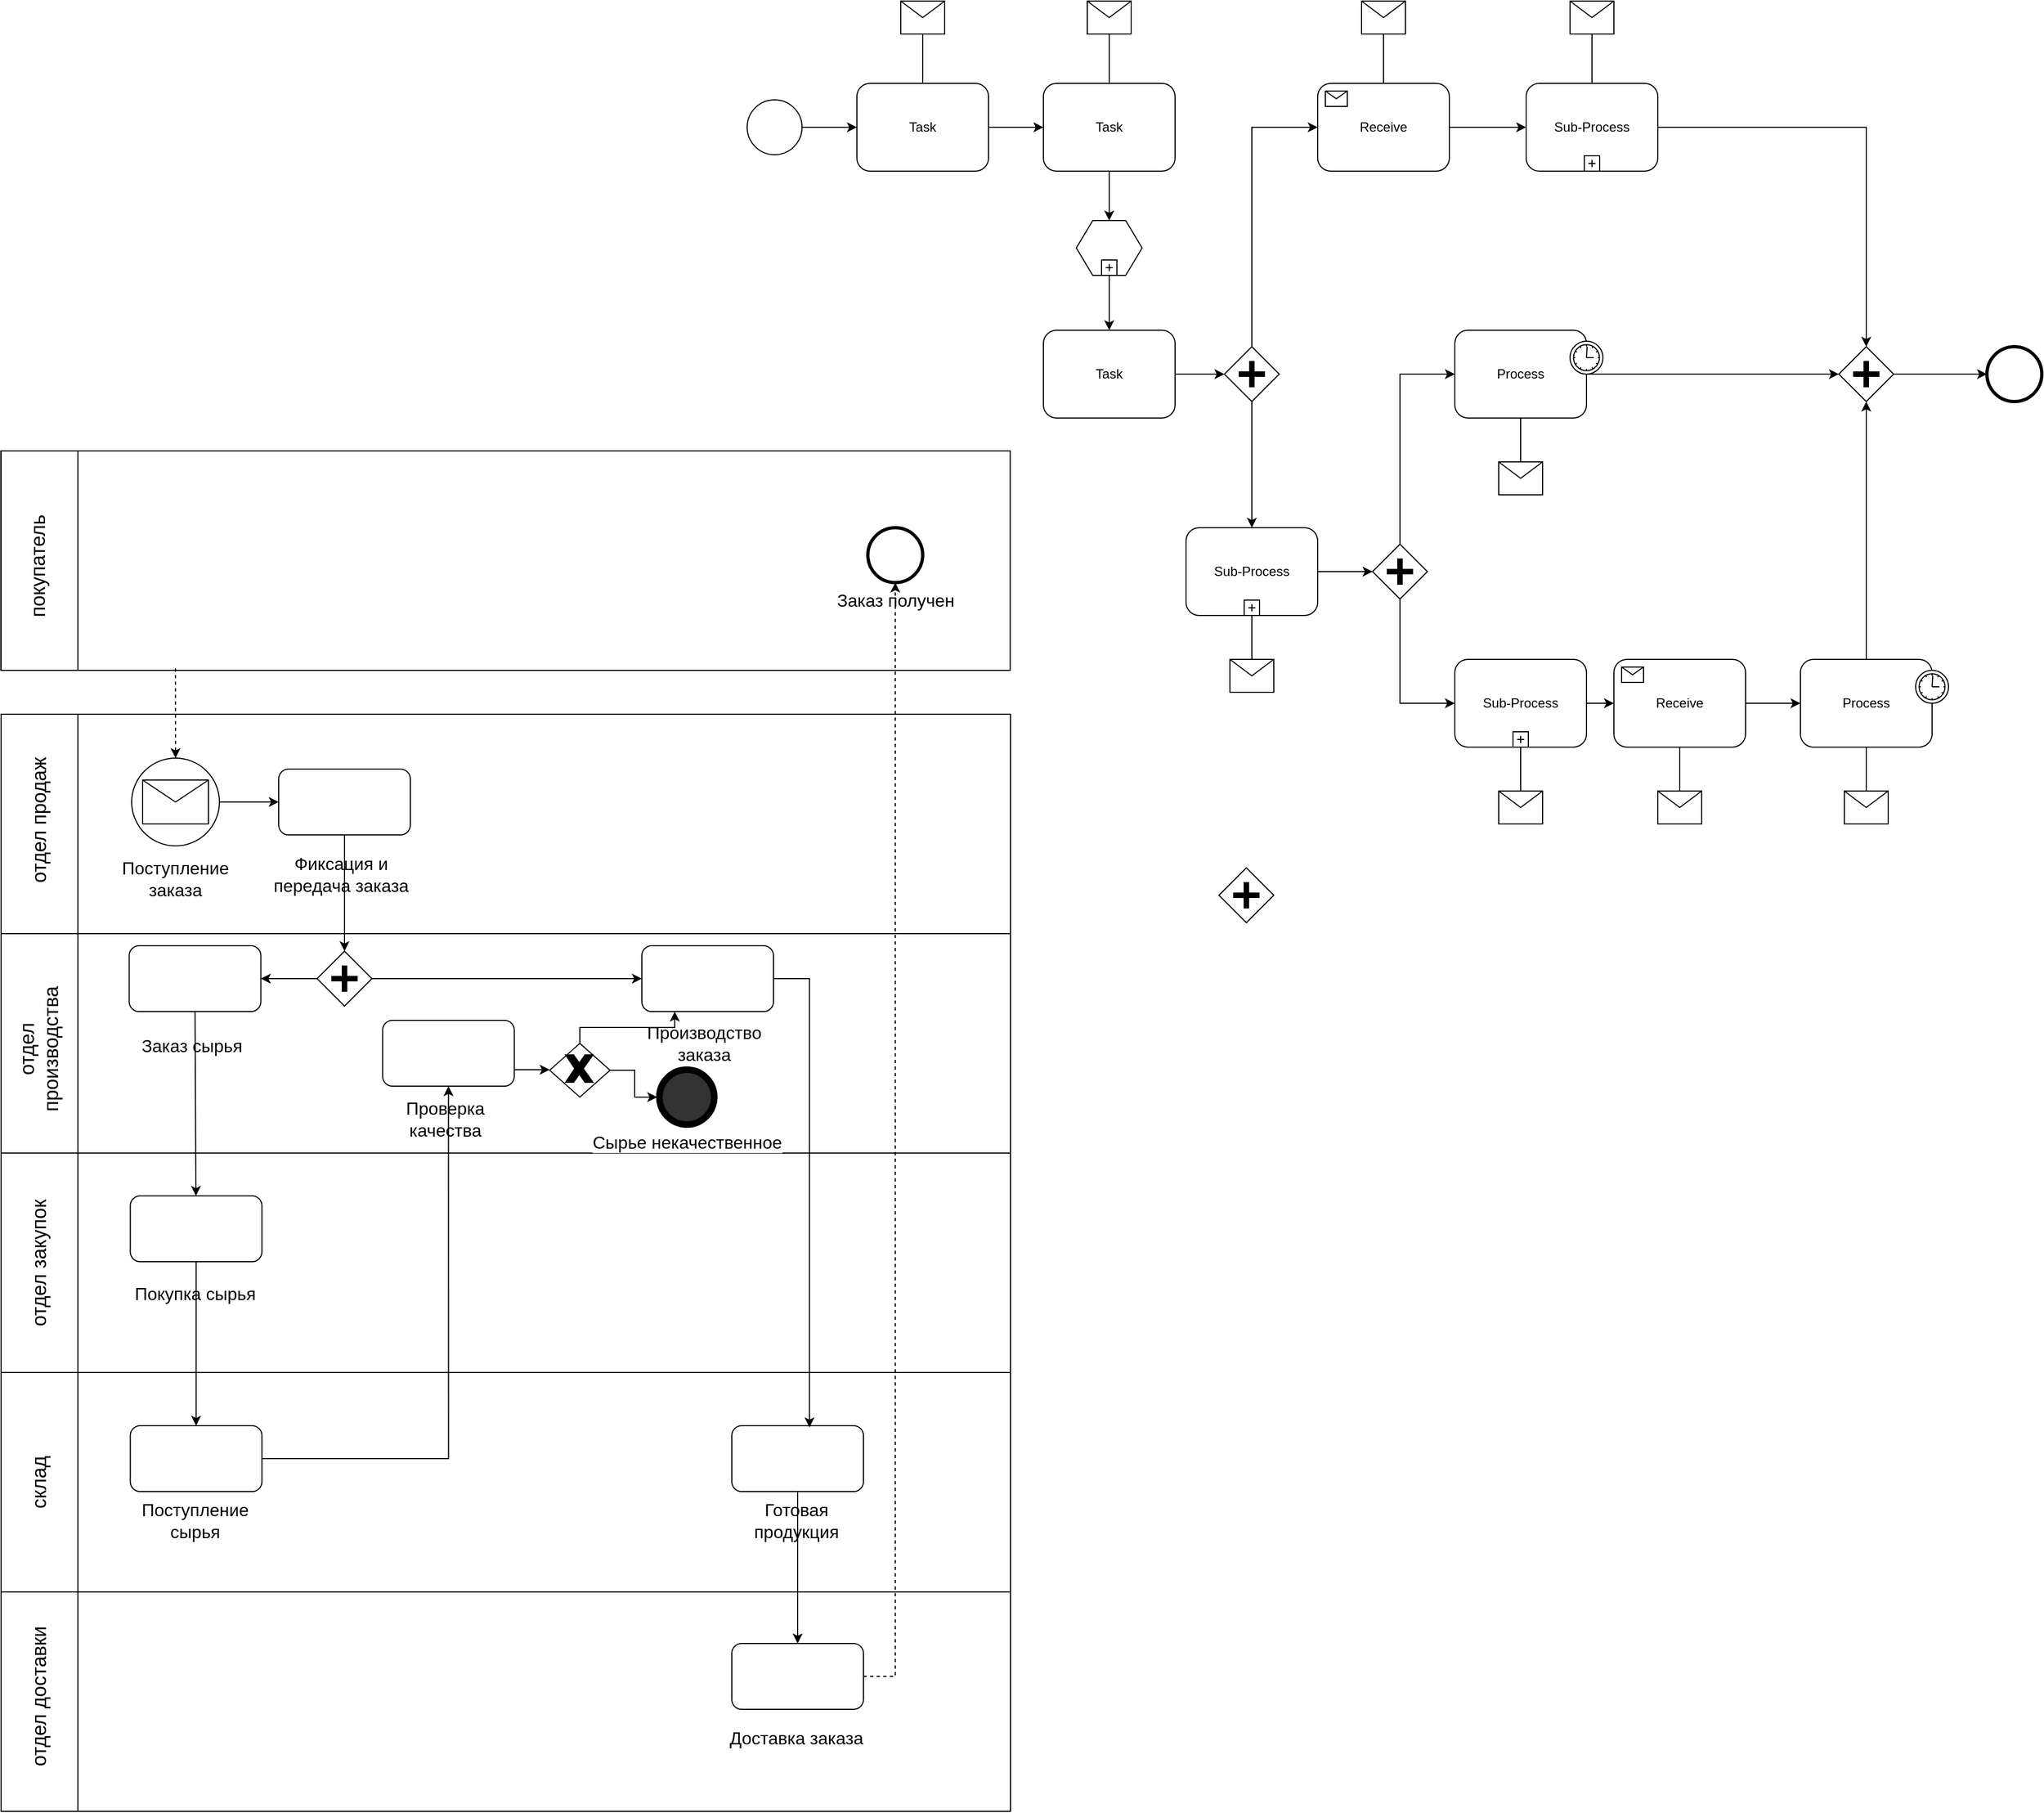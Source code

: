 <mxfile version="26.1.1">
  <diagram name="Page-1" id="2a216829-ef6e-dabb-86c1-c78162f3ba2b">
    <mxGraphModel dx="2703" dy="2720" grid="1" gridSize="10" guides="1" tooltips="1" connect="1" arrows="1" fold="1" page="1" pageScale="1" pageWidth="850" pageHeight="1100" background="none" math="0" shadow="0">
      <root>
        <mxCell id="0" />
        <mxCell id="1" parent="0" />
        <mxCell id="BIYnzHu_BPjNvNs5od56-1" value="" style="rounded=0;whiteSpace=wrap;html=1;perimeterSpacing=0;strokeWidth=1;fillColor=none;" vertex="1" parent="1">
          <mxGeometry x="80" y="240" width="920" height="200" as="geometry" />
        </mxCell>
        <mxCell id="BIYnzHu_BPjNvNs5od56-6" value="" style="rounded=0;whiteSpace=wrap;html=1;perimeterSpacing=0;strokeWidth=1;fillColor=none;" vertex="1" parent="1">
          <mxGeometry x="80" y="40" width="920" height="200" as="geometry" />
        </mxCell>
        <mxCell id="7a84cebc1def654-1" value="" style="shape=mxgraph.bpmn.shape;html=1;verticalLabelPosition=bottom;labelBackgroundColor=#ffffff;verticalAlign=top;perimeter=ellipsePerimeter;outline=standard;symbol=general;" parent="1" vertex="1">
          <mxGeometry x="760" y="-520" width="50" height="50" as="geometry" />
        </mxCell>
        <mxCell id="7a84cebc1def654-2" value="Task" style="shape=ext;rounded=1;html=1;whiteSpace=wrap;" parent="1" vertex="1">
          <mxGeometry x="860" y="-535" width="120" height="80" as="geometry" />
        </mxCell>
        <mxCell id="7a84cebc1def654-3" value="Task" style="shape=ext;rounded=1;html=1;whiteSpace=wrap;" parent="1" vertex="1">
          <mxGeometry x="1030" y="-535" width="120" height="80" as="geometry" />
        </mxCell>
        <mxCell id="7a84cebc1def654-4" value="" style="shape=message;whiteSpace=wrap;html=1;" parent="1" vertex="1">
          <mxGeometry x="900" y="-610" width="40" height="30" as="geometry" />
        </mxCell>
        <mxCell id="7a84cebc1def654-5" value="" style="shape=message;whiteSpace=wrap;html=1;" parent="1" vertex="1">
          <mxGeometry x="1070" y="-610" width="40" height="30" as="geometry" />
        </mxCell>
        <mxCell id="7a84cebc1def654-6" value="" style="shape=hexagon;whiteSpace=wrap;html=1;perimeter=hexagonPerimeter;" parent="1" vertex="1">
          <mxGeometry x="1060" y="-410" width="60" height="50" as="geometry" />
        </mxCell>
        <mxCell id="7a84cebc1def654-7" value="" style="html=1;shape=plus;" parent="7a84cebc1def654-6" vertex="1">
          <mxGeometry x="0.5" y="1" width="14" height="14" relative="1" as="geometry">
            <mxPoint x="-7" y="-14" as="offset" />
          </mxGeometry>
        </mxCell>
        <mxCell id="7a84cebc1def654-8" value="Task" style="shape=ext;rounded=1;html=1;whiteSpace=wrap;" parent="1" vertex="1">
          <mxGeometry x="1030" y="-310" width="120" height="80" as="geometry" />
        </mxCell>
        <mxCell id="7a84cebc1def654-9" value="" style="shape=mxgraph.bpmn.shape;html=1;verticalLabelPosition=bottom;labelBackgroundColor=#ffffff;verticalAlign=top;perimeter=rhombusPerimeter;background=gateway;outline=none;symbol=parallelGw;" parent="1" vertex="1">
          <mxGeometry x="1195" y="-295" width="50" height="50" as="geometry" />
        </mxCell>
        <mxCell id="7a84cebc1def654-12" value="Sub-Process" style="html=1;whiteSpace=wrap;rounded=1;" parent="1" vertex="1">
          <mxGeometry x="1470" y="-535" width="120" height="80" as="geometry" />
        </mxCell>
        <mxCell id="7a84cebc1def654-13" value="" style="html=1;shape=plus;" parent="7a84cebc1def654-12" vertex="1">
          <mxGeometry x="0.5" y="1" width="14" height="14" relative="1" as="geometry">
            <mxPoint x="-7" y="-14" as="offset" />
          </mxGeometry>
        </mxCell>
        <mxCell id="7a84cebc1def654-14" value="Receive" style="html=1;whiteSpace=wrap;rounded=1;" parent="1" vertex="1">
          <mxGeometry x="1280" y="-535" width="120" height="80" as="geometry" />
        </mxCell>
        <mxCell id="7a84cebc1def654-15" value="" style="html=1;shape=message;" parent="7a84cebc1def654-14" vertex="1">
          <mxGeometry width="20" height="14" relative="1" as="geometry">
            <mxPoint x="7" y="7" as="offset" />
          </mxGeometry>
        </mxCell>
        <mxCell id="7a84cebc1def654-16" value="Process" style="html=1;whiteSpace=wrap;rounded=1;" parent="1" vertex="1">
          <mxGeometry x="1405" y="-310" width="120" height="80" as="geometry" />
        </mxCell>
        <mxCell id="7a84cebc1def654-17" value="" style="shape=mxgraph.bpmn.timer_start;perimeter=ellipsePerimeter;html=1;labelPosition=right;labelBackgroundColor=#ffffff;align=left;" parent="7a84cebc1def654-16" vertex="1">
          <mxGeometry x="1" width="30" height="30" relative="1" as="geometry">
            <mxPoint x="-15" y="10" as="offset" />
          </mxGeometry>
        </mxCell>
        <mxCell id="7a84cebc1def654-18" value="Process" style="html=1;whiteSpace=wrap;rounded=1;" parent="1" vertex="1">
          <mxGeometry x="1720" y="-10" width="120" height="80" as="geometry" />
        </mxCell>
        <mxCell id="7a84cebc1def654-19" value="" style="shape=mxgraph.bpmn.timer_start;perimeter=ellipsePerimeter;html=1;labelPosition=right;labelBackgroundColor=#ffffff;align=left;" parent="7a84cebc1def654-18" vertex="1">
          <mxGeometry x="1" width="30" height="30" relative="1" as="geometry">
            <mxPoint x="-15" y="10" as="offset" />
          </mxGeometry>
        </mxCell>
        <mxCell id="7a84cebc1def654-20" value="Receive" style="html=1;whiteSpace=wrap;rounded=1;" parent="1" vertex="1">
          <mxGeometry x="1550" y="-10" width="120" height="80" as="geometry" />
        </mxCell>
        <mxCell id="7a84cebc1def654-21" value="" style="html=1;shape=message;" parent="7a84cebc1def654-20" vertex="1">
          <mxGeometry width="20" height="14" relative="1" as="geometry">
            <mxPoint x="7" y="7" as="offset" />
          </mxGeometry>
        </mxCell>
        <mxCell id="7a84cebc1def654-22" value="Sub-Process" style="html=1;whiteSpace=wrap;rounded=1;" parent="1" vertex="1">
          <mxGeometry x="1405" y="-10" width="120" height="80" as="geometry" />
        </mxCell>
        <mxCell id="7a84cebc1def654-23" value="" style="html=1;shape=plus;" parent="7a84cebc1def654-22" vertex="1">
          <mxGeometry x="0.5" y="1" width="14" height="14" relative="1" as="geometry">
            <mxPoint x="-7" y="-14" as="offset" />
          </mxGeometry>
        </mxCell>
        <mxCell id="7a84cebc1def654-24" value="" style="shape=mxgraph.bpmn.shape;html=1;verticalLabelPosition=bottom;labelBackgroundColor=#ffffff;verticalAlign=top;perimeter=rhombusPerimeter;background=gateway;outline=none;symbol=parallelGw;" parent="1" vertex="1">
          <mxGeometry x="1755" y="-295" width="50" height="50" as="geometry" />
        </mxCell>
        <mxCell id="7a84cebc1def654-26" value="" style="shape=mxgraph.bpmn.shape;html=1;verticalLabelPosition=bottom;labelBackgroundColor=#ffffff;verticalAlign=top;perimeter=ellipsePerimeter;outline=end;symbol=general;" parent="1" vertex="1">
          <mxGeometry x="1890" y="-295.0" width="50" height="50" as="geometry" />
        </mxCell>
        <mxCell id="7a84cebc1def654-27" value="" style="shape=message;whiteSpace=wrap;html=1;" parent="1" vertex="1">
          <mxGeometry x="1320" y="-610" width="40" height="30" as="geometry" />
        </mxCell>
        <mxCell id="7a84cebc1def654-28" value="" style="shape=message;whiteSpace=wrap;html=1;" parent="1" vertex="1">
          <mxGeometry x="1510" y="-610" width="40" height="30" as="geometry" />
        </mxCell>
        <mxCell id="7a84cebc1def654-29" value="Sub-Process" style="html=1;whiteSpace=wrap;rounded=1;" parent="1" vertex="1">
          <mxGeometry x="1160" y="-130" width="120" height="80" as="geometry" />
        </mxCell>
        <mxCell id="7a84cebc1def654-30" value="" style="html=1;shape=plus;" parent="7a84cebc1def654-29" vertex="1">
          <mxGeometry x="0.5" y="1" width="14" height="14" relative="1" as="geometry">
            <mxPoint x="-7" y="-14" as="offset" />
          </mxGeometry>
        </mxCell>
        <mxCell id="7a84cebc1def654-31" value="" style="shape=message;whiteSpace=wrap;html=1;" parent="1" vertex="1">
          <mxGeometry x="1200" y="-10" width="40" height="30" as="geometry" />
        </mxCell>
        <mxCell id="7a84cebc1def654-32" value="" style="shape=message;whiteSpace=wrap;html=1;" parent="1" vertex="1">
          <mxGeometry x="1590" y="110" width="40" height="30" as="geometry" />
        </mxCell>
        <mxCell id="7a84cebc1def654-33" value="" style="shape=message;whiteSpace=wrap;html=1;" parent="1" vertex="1">
          <mxGeometry x="1760" y="110" width="40" height="30" as="geometry" />
        </mxCell>
        <mxCell id="7a84cebc1def654-34" value="" style="shape=message;whiteSpace=wrap;html=1;" parent="1" vertex="1">
          <mxGeometry x="1445" y="110" width="40" height="30" as="geometry" />
        </mxCell>
        <mxCell id="7a84cebc1def654-35" value="" style="shape=message;whiteSpace=wrap;html=1;" parent="1" vertex="1">
          <mxGeometry x="1445" y="-190" width="40" height="30" as="geometry" />
        </mxCell>
        <mxCell id="7a84cebc1def654-36" style="edgeStyle=orthogonalEdgeStyle;rounded=0;html=1;jettySize=auto;orthogonalLoop=1;" parent="1" source="7a84cebc1def654-1" target="7a84cebc1def654-2" edge="1">
          <mxGeometry relative="1" as="geometry" />
        </mxCell>
        <mxCell id="7a84cebc1def654-37" style="edgeStyle=orthogonalEdgeStyle;rounded=0;html=1;jettySize=auto;orthogonalLoop=1;endArrow=none;endFill=0;" parent="1" source="7a84cebc1def654-4" target="7a84cebc1def654-2" edge="1">
          <mxGeometry relative="1" as="geometry" />
        </mxCell>
        <mxCell id="7a84cebc1def654-38" style="edgeStyle=orthogonalEdgeStyle;rounded=0;html=1;jettySize=auto;orthogonalLoop=1;endArrow=none;endFill=0;" parent="1" source="7a84cebc1def654-5" target="7a84cebc1def654-3" edge="1">
          <mxGeometry relative="1" as="geometry" />
        </mxCell>
        <mxCell id="7a84cebc1def654-39" style="edgeStyle=orthogonalEdgeStyle;rounded=0;html=1;jettySize=auto;orthogonalLoop=1;" parent="1" source="7a84cebc1def654-2" target="7a84cebc1def654-3" edge="1">
          <mxGeometry relative="1" as="geometry" />
        </mxCell>
        <mxCell id="7a84cebc1def654-40" style="edgeStyle=orthogonalEdgeStyle;rounded=0;html=1;jettySize=auto;orthogonalLoop=1;" parent="1" source="7a84cebc1def654-14" target="7a84cebc1def654-12" edge="1">
          <mxGeometry relative="1" as="geometry" />
        </mxCell>
        <mxCell id="7a84cebc1def654-41" style="edgeStyle=orthogonalEdgeStyle;rounded=0;html=1;jettySize=auto;orthogonalLoop=1;endArrow=none;endFill=0;" parent="1" source="7a84cebc1def654-27" target="7a84cebc1def654-14" edge="1">
          <mxGeometry relative="1" as="geometry" />
        </mxCell>
        <mxCell id="7a84cebc1def654-42" style="edgeStyle=orthogonalEdgeStyle;rounded=0;html=1;jettySize=auto;orthogonalLoop=1;endArrow=none;endFill=0;" parent="1" source="7a84cebc1def654-28" target="7a84cebc1def654-12" edge="1">
          <mxGeometry relative="1" as="geometry" />
        </mxCell>
        <mxCell id="7a84cebc1def654-43" style="edgeStyle=orthogonalEdgeStyle;rounded=0;html=1;jettySize=auto;orthogonalLoop=1;" parent="1" source="7a84cebc1def654-12" target="7a84cebc1def654-24" edge="1">
          <mxGeometry relative="1" as="geometry">
            <mxPoint x="1790.0" y="-310" as="targetPoint" />
            <Array as="points">
              <mxPoint x="1780" y="-495" />
            </Array>
          </mxGeometry>
        </mxCell>
        <mxCell id="7a84cebc1def654-44" style="edgeStyle=orthogonalEdgeStyle;rounded=0;html=1;jettySize=auto;orthogonalLoop=1;" parent="1" source="7a84cebc1def654-16" target="7a84cebc1def654-24" edge="1">
          <mxGeometry relative="1" as="geometry" />
        </mxCell>
        <mxCell id="7a84cebc1def654-45" style="edgeStyle=orthogonalEdgeStyle;rounded=0;html=1;jettySize=auto;orthogonalLoop=1;" parent="1" source="7a84cebc1def654-18" target="7a84cebc1def654-24" edge="1">
          <mxGeometry relative="1" as="geometry" />
        </mxCell>
        <mxCell id="7a84cebc1def654-46" style="edgeStyle=orthogonalEdgeStyle;rounded=0;html=1;jettySize=auto;orthogonalLoop=1;" parent="1" source="7a84cebc1def654-24" target="7a84cebc1def654-26" edge="1">
          <mxGeometry relative="1" as="geometry" />
        </mxCell>
        <mxCell id="7a84cebc1def654-47" style="edgeStyle=orthogonalEdgeStyle;rounded=0;html=1;jettySize=auto;orthogonalLoop=1;" parent="1" source="7a84cebc1def654-3" target="7a84cebc1def654-6" edge="1">
          <mxGeometry relative="1" as="geometry" />
        </mxCell>
        <mxCell id="7a84cebc1def654-48" style="edgeStyle=orthogonalEdgeStyle;rounded=0;html=1;jettySize=auto;orthogonalLoop=1;" parent="1" source="7a84cebc1def654-6" target="7a84cebc1def654-8" edge="1">
          <mxGeometry relative="1" as="geometry" />
        </mxCell>
        <mxCell id="7a84cebc1def654-49" style="edgeStyle=orthogonalEdgeStyle;rounded=0;html=1;jettySize=auto;orthogonalLoop=1;" parent="1" source="7a84cebc1def654-8" target="7a84cebc1def654-9" edge="1">
          <mxGeometry relative="1" as="geometry" />
        </mxCell>
        <mxCell id="7a84cebc1def654-50" style="edgeStyle=orthogonalEdgeStyle;rounded=0;html=1;jettySize=auto;orthogonalLoop=1;" parent="1" source="7a84cebc1def654-9" target="7a84cebc1def654-14" edge="1">
          <mxGeometry relative="1" as="geometry">
            <Array as="points">
              <mxPoint x="1220" y="-495" />
            </Array>
          </mxGeometry>
        </mxCell>
        <mxCell id="7a84cebc1def654-51" style="edgeStyle=orthogonalEdgeStyle;rounded=0;html=1;jettySize=auto;orthogonalLoop=1;" parent="1" source="7a84cebc1def654-9" target="7a84cebc1def654-29" edge="1">
          <mxGeometry relative="1" as="geometry" />
        </mxCell>
        <mxCell id="7a84cebc1def654-52" style="edgeStyle=orthogonalEdgeStyle;rounded=0;html=1;jettySize=auto;orthogonalLoop=1;endArrow=none;endFill=0;" parent="1" source="7a84cebc1def654-31" target="7a84cebc1def654-29" edge="1">
          <mxGeometry relative="1" as="geometry" />
        </mxCell>
        <mxCell id="7a84cebc1def654-53" value="" style="shape=mxgraph.bpmn.shape;html=1;verticalLabelPosition=bottom;labelBackgroundColor=#ffffff;verticalAlign=top;perimeter=rhombusPerimeter;background=gateway;outline=none;symbol=parallelGw;" parent="1" vertex="1">
          <mxGeometry x="1330" y="-115" width="50" height="50" as="geometry" />
        </mxCell>
        <mxCell id="7a84cebc1def654-54" style="edgeStyle=orthogonalEdgeStyle;rounded=0;html=1;jettySize=auto;orthogonalLoop=1;" parent="1" source="7a84cebc1def654-53" target="7a84cebc1def654-22" edge="1">
          <mxGeometry relative="1" as="geometry">
            <Array as="points">
              <mxPoint x="1355" y="30" />
            </Array>
          </mxGeometry>
        </mxCell>
        <mxCell id="7a84cebc1def654-55" style="edgeStyle=orthogonalEdgeStyle;rounded=0;html=1;jettySize=auto;orthogonalLoop=1;" parent="1" source="7a84cebc1def654-53" target="7a84cebc1def654-16" edge="1">
          <mxGeometry relative="1" as="geometry">
            <Array as="points">
              <mxPoint x="1355" y="-270" />
            </Array>
          </mxGeometry>
        </mxCell>
        <mxCell id="7a84cebc1def654-56" style="edgeStyle=orthogonalEdgeStyle;rounded=0;html=1;jettySize=auto;orthogonalLoop=1;endArrow=none;endFill=0;" parent="1" source="7a84cebc1def654-35" target="7a84cebc1def654-16" edge="1">
          <mxGeometry relative="1" as="geometry" />
        </mxCell>
        <mxCell id="7a84cebc1def654-58" style="edgeStyle=orthogonalEdgeStyle;rounded=0;html=1;jettySize=auto;orthogonalLoop=1;" parent="1" source="7a84cebc1def654-29" target="7a84cebc1def654-53" edge="1">
          <mxGeometry relative="1" as="geometry" />
        </mxCell>
        <mxCell id="7a84cebc1def654-59" style="edgeStyle=orthogonalEdgeStyle;rounded=0;html=1;jettySize=auto;orthogonalLoop=1;" parent="1" source="7a84cebc1def654-22" target="7a84cebc1def654-20" edge="1">
          <mxGeometry relative="1" as="geometry" />
        </mxCell>
        <mxCell id="7a84cebc1def654-60" style="edgeStyle=orthogonalEdgeStyle;rounded=0;html=1;jettySize=auto;orthogonalLoop=1;endArrow=none;endFill=0;" parent="1" source="7a84cebc1def654-34" target="7a84cebc1def654-22" edge="1">
          <mxGeometry relative="1" as="geometry" />
        </mxCell>
        <mxCell id="7a84cebc1def654-61" style="edgeStyle=orthogonalEdgeStyle;rounded=0;html=1;jettySize=auto;orthogonalLoop=1;endArrow=none;endFill=0;" parent="1" source="7a84cebc1def654-32" target="7a84cebc1def654-20" edge="1">
          <mxGeometry relative="1" as="geometry" />
        </mxCell>
        <mxCell id="7a84cebc1def654-63" style="edgeStyle=orthogonalEdgeStyle;rounded=0;html=1;jettySize=auto;orthogonalLoop=1;endArrow=none;endFill=0;" parent="1" source="7a84cebc1def654-33" target="7a84cebc1def654-18" edge="1">
          <mxGeometry relative="1" as="geometry" />
        </mxCell>
        <mxCell id="7a84cebc1def654-64" style="edgeStyle=orthogonalEdgeStyle;rounded=0;html=1;jettySize=auto;orthogonalLoop=1;" parent="1" source="7a84cebc1def654-20" target="7a84cebc1def654-18" edge="1">
          <mxGeometry relative="1" as="geometry" />
        </mxCell>
        <mxCell id="BIYnzHu_BPjNvNs5od56-3" value="" style="rounded=0;whiteSpace=wrap;html=1;perimeterSpacing=0;strokeWidth=1;fillColor=none;" vertex="1" parent="1">
          <mxGeometry x="80" y="440" width="920" height="200" as="geometry" />
        </mxCell>
        <mxCell id="BIYnzHu_BPjNvNs5od56-4" value="" style="rounded=0;whiteSpace=wrap;html=1;perimeterSpacing=0;strokeWidth=1;fillColor=none;" vertex="1" parent="1">
          <mxGeometry x="80" y="640" width="920" height="200" as="geometry" />
        </mxCell>
        <mxCell id="BIYnzHu_BPjNvNs5od56-5" value="" style="rounded=0;whiteSpace=wrap;html=1;perimeterSpacing=0;strokeWidth=1;fillColor=none;" vertex="1" parent="1">
          <mxGeometry x="80" y="840" width="920" height="200" as="geometry" />
        </mxCell>
        <mxCell id="BIYnzHu_BPjNvNs5od56-8" value="" style="rounded=0;whiteSpace=wrap;html=1;perimeterSpacing=0;strokeWidth=1;fillColor=none;" vertex="1" parent="1">
          <mxGeometry x="80" y="40" width="70" height="1000" as="geometry" />
        </mxCell>
        <mxCell id="BIYnzHu_BPjNvNs5od56-9" value="&lt;span style=&quot;font-family: Golos, Arial, sans-serif; font-size: 18px; text-align: left; background-color: rgb(255, 255, 255);&quot;&gt;отдел продаж&lt;/span&gt;" style="text;html=1;align=center;verticalAlign=middle;whiteSpace=wrap;rounded=0;rotation=270;" vertex="1" parent="1">
          <mxGeometry x="41.25" y="121.25" width="147.5" height="30" as="geometry" />
        </mxCell>
        <mxCell id="BIYnzHu_BPjNvNs5od56-10" value="&lt;span style=&quot;font-family: Golos, Arial, sans-serif; font-size: 18px; text-align: left; background-color: rgb(255, 255, 255);&quot;&gt;отдел производства&lt;/span&gt;" style="text;html=1;align=center;verticalAlign=middle;whiteSpace=wrap;rounded=0;rotation=270;" vertex="1" parent="1">
          <mxGeometry x="41.25" y="330" width="147.5" height="30" as="geometry" />
        </mxCell>
        <mxCell id="BIYnzHu_BPjNvNs5od56-11" value="&lt;span style=&quot;font-family: Golos, Arial, sans-serif; font-size: 18px; text-align: left; background-color: rgb(255, 255, 255);&quot;&gt;отдел закупок&lt;/span&gt;" style="text;html=1;align=center;verticalAlign=middle;whiteSpace=wrap;rounded=0;rotation=270;" vertex="1" parent="1">
          <mxGeometry x="41.25" y="525" width="147.5" height="30" as="geometry" />
        </mxCell>
        <mxCell id="BIYnzHu_BPjNvNs5od56-12" value="&lt;span style=&quot;font-family: Golos, Arial, sans-serif; font-size: 18px; text-align: left; background-color: rgb(255, 255, 255);&quot;&gt;склад&lt;/span&gt;" style="text;html=1;align=center;verticalAlign=middle;whiteSpace=wrap;rounded=0;rotation=270;" vertex="1" parent="1">
          <mxGeometry x="41.25" y="725" width="147.5" height="30" as="geometry" />
        </mxCell>
        <mxCell id="BIYnzHu_BPjNvNs5od56-13" value="&lt;span style=&quot;font-family: Golos, Arial, sans-serif; font-size: 18px; text-align: left; background-color: rgb(255, 255, 255);&quot;&gt;отдел доставки&lt;/span&gt;" style="text;html=1;align=center;verticalAlign=middle;whiteSpace=wrap;rounded=0;rotation=270;" vertex="1" parent="1">
          <mxGeometry x="41.25" y="920" width="147.5" height="30" as="geometry" />
        </mxCell>
        <mxCell id="BIYnzHu_BPjNvNs5od56-18" value="" style="group" vertex="1" connectable="0" parent="1">
          <mxGeometry x="199" y="80" width="80" height="80" as="geometry" />
        </mxCell>
        <mxCell id="BIYnzHu_BPjNvNs5od56-14" value="" style="shape=message;html=1;html=1;outlineConnect=0;labelPosition=center;verticalLabelPosition=bottom;align=center;verticalAlign=top;" vertex="1" parent="BIYnzHu_BPjNvNs5od56-18">
          <mxGeometry x="10" y="20" width="60" height="40" as="geometry" />
        </mxCell>
        <mxCell id="BIYnzHu_BPjNvNs5od56-15" value="" style="ellipse;whiteSpace=wrap;html=1;aspect=fixed;fillColor=none;" vertex="1" parent="BIYnzHu_BPjNvNs5od56-18">
          <mxGeometry width="80" height="80" as="geometry" />
        </mxCell>
        <mxCell id="BIYnzHu_BPjNvNs5od56-19" value="&lt;font style=&quot;font-size: 16px;&quot;&gt;Поступление заказа&lt;/font&gt;" style="text;html=1;align=center;verticalAlign=middle;whiteSpace=wrap;rounded=0;" vertex="1" parent="1">
          <mxGeometry x="174" y="170" width="130" height="40" as="geometry" />
        </mxCell>
        <mxCell id="BIYnzHu_BPjNvNs5od56-20" value="" style="rounded=0;whiteSpace=wrap;html=1;perimeterSpacing=0;strokeWidth=1;fillColor=none;" vertex="1" parent="1">
          <mxGeometry x="79.75" y="-200" width="920" height="200" as="geometry" />
        </mxCell>
        <mxCell id="BIYnzHu_BPjNvNs5od56-21" value="&lt;span style=&quot;font-family: Golos, Arial, sans-serif; font-size: 18px; text-align: left; background-color: rgb(255, 255, 255);&quot;&gt;покупатель&lt;/span&gt;" style="text;html=1;align=center;verticalAlign=middle;whiteSpace=wrap;rounded=0;rotation=270;" vertex="1" parent="1">
          <mxGeometry x="40" y="-110" width="147.5" height="30" as="geometry" />
        </mxCell>
        <mxCell id="BIYnzHu_BPjNvNs5od56-22" value="" style="endArrow=classic;html=1;rounded=0;exitX=0.173;exitY=0.991;exitDx=0;exitDy=0;exitPerimeter=0;entryX=0.5;entryY=0;entryDx=0;entryDy=0;dashed=1;" edge="1" parent="1" source="BIYnzHu_BPjNvNs5od56-20" target="BIYnzHu_BPjNvNs5od56-15">
          <mxGeometry width="50" height="50" relative="1" as="geometry">
            <mxPoint x="270" y="20" as="sourcePoint" />
            <mxPoint x="470" y="20" as="targetPoint" />
          </mxGeometry>
        </mxCell>
        <mxCell id="BIYnzHu_BPjNvNs5od56-23" value="" style="rounded=0;whiteSpace=wrap;html=1;perimeterSpacing=0;strokeWidth=1;fillColor=none;" vertex="1" parent="1">
          <mxGeometry x="80" y="-200" width="70" height="200" as="geometry" />
        </mxCell>
        <mxCell id="BIYnzHu_BPjNvNs5od56-24" value="" style="rounded=1;whiteSpace=wrap;html=1;" vertex="1" parent="1">
          <mxGeometry x="333" y="90" width="120" height="60" as="geometry" />
        </mxCell>
        <mxCell id="BIYnzHu_BPjNvNs5od56-25" value="&lt;font style=&quot;font-size: 16px;&quot;&gt;Фиксация и передача заказа&lt;/font&gt;" style="text;html=1;align=center;verticalAlign=middle;whiteSpace=wrap;rounded=0;" vertex="1" parent="1">
          <mxGeometry x="325" y="166" width="130" height="40" as="geometry" />
        </mxCell>
        <mxCell id="BIYnzHu_BPjNvNs5od56-26" value="" style="endArrow=classic;html=1;rounded=0;exitX=1;exitY=0.5;exitDx=0;exitDy=0;" edge="1" parent="1" source="BIYnzHu_BPjNvNs5od56-15" target="BIYnzHu_BPjNvNs5od56-24">
          <mxGeometry width="50" height="50" relative="1" as="geometry">
            <mxPoint x="420" y="90" as="sourcePoint" />
            <mxPoint x="470" y="40" as="targetPoint" />
          </mxGeometry>
        </mxCell>
        <mxCell id="BIYnzHu_BPjNvNs5od56-30" value="" style="endArrow=classic;html=1;rounded=0;exitX=0.5;exitY=1;exitDx=0;exitDy=0;entryX=0.5;entryY=0;entryDx=0;entryDy=0;" edge="1" parent="1" source="BIYnzHu_BPjNvNs5od56-24" target="BIYnzHu_BPjNvNs5od56-35">
          <mxGeometry width="50" height="50" relative="1" as="geometry">
            <mxPoint x="531.0" y="145" as="sourcePoint" />
            <mxPoint x="500" y="120" as="targetPoint" />
          </mxGeometry>
        </mxCell>
        <mxCell id="BIYnzHu_BPjNvNs5od56-31" value="" style="rounded=1;whiteSpace=wrap;html=1;" vertex="1" parent="1">
          <mxGeometry x="664" y="251" width="120" height="60" as="geometry" />
        </mxCell>
        <mxCell id="BIYnzHu_BPjNvNs5od56-32" value="&lt;font style=&quot;font-size: 16px;&quot;&gt;Производство заказа&lt;/font&gt;" style="text;html=1;align=center;verticalAlign=middle;whiteSpace=wrap;rounded=0;" vertex="1" parent="1">
          <mxGeometry x="656" y="320" width="130" height="40" as="geometry" />
        </mxCell>
        <mxCell id="BIYnzHu_BPjNvNs5od56-33" value="" style="rounded=1;whiteSpace=wrap;html=1;" vertex="1" parent="1">
          <mxGeometry x="197.75" y="479" width="120" height="60" as="geometry" />
        </mxCell>
        <mxCell id="BIYnzHu_BPjNvNs5od56-34" value="&lt;font style=&quot;font-size: 16px;&quot;&gt;Покупка сырья&lt;/font&gt;" style="text;html=1;align=center;verticalAlign=middle;whiteSpace=wrap;rounded=0;" vertex="1" parent="1">
          <mxGeometry x="191.75" y="548" width="130" height="40" as="geometry" />
        </mxCell>
        <mxCell id="BIYnzHu_BPjNvNs5od56-35" value="" style="shape=mxgraph.bpmn.shape;html=1;verticalLabelPosition=bottom;labelBackgroundColor=#ffffff;verticalAlign=top;perimeter=rhombusPerimeter;background=gateway;outline=none;symbol=parallelGw;" vertex="1" parent="1">
          <mxGeometry x="368" y="256" width="50" height="50" as="geometry" />
        </mxCell>
        <mxCell id="BIYnzHu_BPjNvNs5od56-36" value="" style="endArrow=classic;html=1;rounded=0;entryX=0;entryY=0.5;entryDx=0;entryDy=0;exitX=1;exitY=0.5;exitDx=0;exitDy=0;" edge="1" parent="1" source="BIYnzHu_BPjNvNs5od56-35" target="BIYnzHu_BPjNvNs5od56-31">
          <mxGeometry width="50" height="50" relative="1" as="geometry">
            <mxPoint x="370" y="307" as="sourcePoint" />
            <mxPoint x="420" y="257" as="targetPoint" />
          </mxGeometry>
        </mxCell>
        <mxCell id="BIYnzHu_BPjNvNs5od56-37" value="" style="rounded=1;whiteSpace=wrap;html=1;" vertex="1" parent="1">
          <mxGeometry x="196.75" y="251" width="120" height="60" as="geometry" />
        </mxCell>
        <mxCell id="BIYnzHu_BPjNvNs5od56-38" value="&lt;font style=&quot;font-size: 16px;&quot;&gt;Заказ сырья&lt;/font&gt;" style="text;html=1;align=center;verticalAlign=middle;whiteSpace=wrap;rounded=0;" vertex="1" parent="1">
          <mxGeometry x="188.75" y="322" width="130" height="40" as="geometry" />
        </mxCell>
        <mxCell id="BIYnzHu_BPjNvNs5od56-39" value="" style="endArrow=classic;html=1;rounded=0;exitX=0;exitY=0.5;exitDx=0;exitDy=0;entryX=1;entryY=0.5;entryDx=0;entryDy=0;" edge="1" parent="1" source="BIYnzHu_BPjNvNs5od56-35" target="BIYnzHu_BPjNvNs5od56-37">
          <mxGeometry width="50" height="50" relative="1" as="geometry">
            <mxPoint x="370" y="307" as="sourcePoint" />
            <mxPoint x="420" y="257" as="targetPoint" />
          </mxGeometry>
        </mxCell>
        <mxCell id="BIYnzHu_BPjNvNs5od56-40" value="" style="endArrow=classic;html=1;rounded=0;exitX=0.5;exitY=1;exitDx=0;exitDy=0;" edge="1" parent="1" source="BIYnzHu_BPjNvNs5od56-37" target="BIYnzHu_BPjNvNs5od56-33">
          <mxGeometry width="50" height="50" relative="1" as="geometry">
            <mxPoint x="370" y="440" as="sourcePoint" />
            <mxPoint x="420" y="390" as="targetPoint" />
          </mxGeometry>
        </mxCell>
        <mxCell id="BIYnzHu_BPjNvNs5od56-41" value="" style="rounded=1;whiteSpace=wrap;html=1;" vertex="1" parent="1">
          <mxGeometry x="197.75" y="688.5" width="120" height="60" as="geometry" />
        </mxCell>
        <mxCell id="BIYnzHu_BPjNvNs5od56-42" value="&lt;font style=&quot;font-size: 16px;&quot;&gt;Поступление сырья&lt;/font&gt;" style="text;html=1;align=center;verticalAlign=middle;whiteSpace=wrap;rounded=0;" vertex="1" parent="1">
          <mxGeometry x="191.75" y="754.5" width="130" height="40" as="geometry" />
        </mxCell>
        <mxCell id="BIYnzHu_BPjNvNs5od56-43" value="" style="endArrow=classic;html=1;rounded=0;exitX=0.5;exitY=1;exitDx=0;exitDy=0;" edge="1" parent="1" source="BIYnzHu_BPjNvNs5od56-33" target="BIYnzHu_BPjNvNs5od56-41">
          <mxGeometry width="50" height="50" relative="1" as="geometry">
            <mxPoint x="470" y="630" as="sourcePoint" />
            <mxPoint x="520" y="580" as="targetPoint" />
          </mxGeometry>
        </mxCell>
        <mxCell id="BIYnzHu_BPjNvNs5od56-56" style="edgeStyle=orthogonalEdgeStyle;rounded=0;orthogonalLoop=1;jettySize=auto;html=1;exitX=1;exitY=0.75;exitDx=0;exitDy=0;entryX=0;entryY=0.5;entryDx=0;entryDy=0;" edge="1" parent="1" source="BIYnzHu_BPjNvNs5od56-44" target="BIYnzHu_BPjNvNs5od56-48">
          <mxGeometry relative="1" as="geometry" />
        </mxCell>
        <mxCell id="BIYnzHu_BPjNvNs5od56-44" value="" style="rounded=1;whiteSpace=wrap;html=1;" vertex="1" parent="1">
          <mxGeometry x="427.75" y="319" width="120" height="60" as="geometry" />
        </mxCell>
        <mxCell id="BIYnzHu_BPjNvNs5od56-45" value="&lt;font style=&quot;font-size: 16px;&quot;&gt;Проверка качества&lt;/font&gt;" style="text;html=1;align=center;verticalAlign=middle;whiteSpace=wrap;rounded=0;" vertex="1" parent="1">
          <mxGeometry x="419.75" y="389" width="130" height="40" as="geometry" />
        </mxCell>
        <mxCell id="BIYnzHu_BPjNvNs5od56-46" value="" style="endArrow=classic;html=1;rounded=0;exitX=1;exitY=0.5;exitDx=0;exitDy=0;entryX=0.5;entryY=1;entryDx=0;entryDy=0;edgeStyle=orthogonalEdgeStyle;" edge="1" parent="1" source="BIYnzHu_BPjNvNs5od56-41" target="BIYnzHu_BPjNvNs5od56-44">
          <mxGeometry width="50" height="50" relative="1" as="geometry">
            <mxPoint x="470" y="630" as="sourcePoint" />
            <mxPoint x="520" y="580" as="targetPoint" />
          </mxGeometry>
        </mxCell>
        <mxCell id="BIYnzHu_BPjNvNs5od56-47" value="" style="shape=mxgraph.bpmn.shape;html=1;verticalLabelPosition=bottom;labelBackgroundColor=#ffffff;verticalAlign=top;perimeter=rhombusPerimeter;background=gateway;outline=none;symbol=parallelGw;movable=1;resizable=1;rotatable=1;deletable=1;editable=1;locked=0;connectable=1;" vertex="1" parent="1">
          <mxGeometry x="1190" y="180" width="50" height="50" as="geometry" />
        </mxCell>
        <mxCell id="BIYnzHu_BPjNvNs5od56-51" value="" style="group" vertex="1" connectable="0" parent="1">
          <mxGeometry x="580" y="340" width="55" height="49" as="geometry" />
        </mxCell>
        <mxCell id="BIYnzHu_BPjNvNs5od56-48" value="" style="rhombus;whiteSpace=wrap;html=1;" vertex="1" parent="BIYnzHu_BPjNvNs5od56-51">
          <mxGeometry width="55" height="49" as="geometry" />
        </mxCell>
        <mxCell id="BIYnzHu_BPjNvNs5od56-49" value="" style="verticalLabelPosition=bottom;verticalAlign=top;html=1;shape=mxgraph.basic.x;fillColor=#000000;" vertex="1" parent="BIYnzHu_BPjNvNs5od56-51">
          <mxGeometry x="14.5" y="10.5" width="25" height="25" as="geometry" />
        </mxCell>
        <mxCell id="BIYnzHu_BPjNvNs5od56-54" value="" style="endArrow=classic;html=1;rounded=0;exitX=0.5;exitY=0;exitDx=0;exitDy=0;entryX=0.25;entryY=1;entryDx=0;entryDy=0;jumpStyle=sharp;edgeStyle=orthogonalEdgeStyle;" edge="1" parent="1" source="BIYnzHu_BPjNvNs5od56-48" target="BIYnzHu_BPjNvNs5od56-31">
          <mxGeometry width="50" height="50" relative="1" as="geometry">
            <mxPoint x="620" y="200" as="sourcePoint" />
            <mxPoint x="670" y="150" as="targetPoint" />
          </mxGeometry>
        </mxCell>
        <mxCell id="BIYnzHu_BPjNvNs5od56-57" value="&lt;font style=&quot;font-size: 16px;&quot;&gt;Сырье некачественное&lt;/font&gt;" style="shape=mxgraph.bpmn.shape;html=1;verticalLabelPosition=bottom;labelBackgroundColor=#ffffff;verticalAlign=top;perimeter=ellipsePerimeter;outline=end;symbol=general;fillColor=#333333;strokeColor=#000000;strokeWidth=2;perimeterSpacing=2;" vertex="1" parent="1">
          <mxGeometry x="680" y="364.0" width="50" height="50" as="geometry" />
        </mxCell>
        <mxCell id="BIYnzHu_BPjNvNs5od56-58" value="&lt;font style=&quot;font-size: 16px;&quot;&gt;Заказ получен&lt;/font&gt;" style="shape=mxgraph.bpmn.shape;html=1;verticalLabelPosition=bottom;labelBackgroundColor=#ffffff;verticalAlign=top;perimeter=ellipsePerimeter;outline=end;symbol=general;" vertex="1" parent="1">
          <mxGeometry x="870" y="-130.0" width="50" height="50" as="geometry" />
        </mxCell>
        <mxCell id="BIYnzHu_BPjNvNs5od56-59" style="edgeStyle=orthogonalEdgeStyle;rounded=0;orthogonalLoop=1;jettySize=auto;html=1;exitX=1;exitY=0.5;exitDx=0;exitDy=0;entryX=0;entryY=0.5;entryDx=0;entryDy=0;" edge="1" parent="1" source="BIYnzHu_BPjNvNs5od56-48" target="BIYnzHu_BPjNvNs5od56-57">
          <mxGeometry relative="1" as="geometry" />
        </mxCell>
        <mxCell id="BIYnzHu_BPjNvNs5od56-65" style="edgeStyle=orthogonalEdgeStyle;rounded=0;orthogonalLoop=1;jettySize=auto;html=1;exitX=0.5;exitY=1;exitDx=0;exitDy=0;entryX=0.5;entryY=0;entryDx=0;entryDy=0;" edge="1" parent="1" source="BIYnzHu_BPjNvNs5od56-60" target="BIYnzHu_BPjNvNs5od56-63">
          <mxGeometry relative="1" as="geometry" />
        </mxCell>
        <mxCell id="BIYnzHu_BPjNvNs5od56-60" value="" style="rounded=1;whiteSpace=wrap;html=1;" vertex="1" parent="1">
          <mxGeometry x="746" y="688.5" width="120" height="60" as="geometry" />
        </mxCell>
        <mxCell id="BIYnzHu_BPjNvNs5od56-61" value="&lt;font style=&quot;font-size: 16px;&quot;&gt;Готовая продукция&lt;/font&gt;" style="text;html=1;align=center;verticalAlign=middle;whiteSpace=wrap;rounded=0;" vertex="1" parent="1">
          <mxGeometry x="740" y="754.5" width="130" height="40" as="geometry" />
        </mxCell>
        <mxCell id="BIYnzHu_BPjNvNs5od56-62" style="edgeStyle=orthogonalEdgeStyle;rounded=0;orthogonalLoop=1;jettySize=auto;html=1;exitX=1;exitY=0.5;exitDx=0;exitDy=0;entryX=0.59;entryY=0.025;entryDx=0;entryDy=0;entryPerimeter=0;" edge="1" parent="1" source="BIYnzHu_BPjNvNs5od56-31" target="BIYnzHu_BPjNvNs5od56-60">
          <mxGeometry relative="1" as="geometry" />
        </mxCell>
        <mxCell id="BIYnzHu_BPjNvNs5od56-67" style="edgeStyle=orthogonalEdgeStyle;rounded=0;orthogonalLoop=1;jettySize=auto;html=1;exitX=1;exitY=0.5;exitDx=0;exitDy=0;entryX=0.5;entryY=1;entryDx=0;entryDy=0;dashed=1;" edge="1" parent="1" source="BIYnzHu_BPjNvNs5od56-63" target="BIYnzHu_BPjNvNs5od56-58">
          <mxGeometry relative="1" as="geometry" />
        </mxCell>
        <mxCell id="BIYnzHu_BPjNvNs5od56-63" value="" style="rounded=1;whiteSpace=wrap;html=1;" vertex="1" parent="1">
          <mxGeometry x="746" y="887" width="120" height="60" as="geometry" />
        </mxCell>
        <mxCell id="BIYnzHu_BPjNvNs5od56-64" value="&lt;font style=&quot;font-size: 16px;&quot;&gt;Доставка заказа&lt;/font&gt;" style="text;html=1;align=center;verticalAlign=middle;whiteSpace=wrap;rounded=0;" vertex="1" parent="1">
          <mxGeometry x="740" y="953" width="130" height="40" as="geometry" />
        </mxCell>
      </root>
    </mxGraphModel>
  </diagram>
</mxfile>
